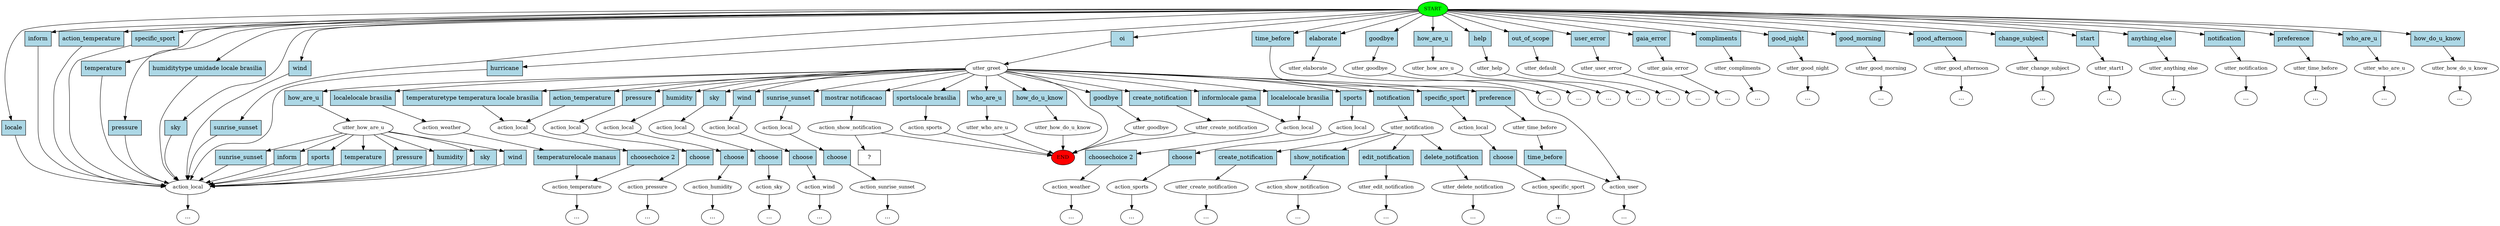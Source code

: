 digraph  {
0 [class="start active", fillcolor=green, fontsize=12, label=START, style=filled];
"-1" [class=end, fillcolor=red, fontsize=12, label=END, style=filled];
1 [class=active, fontsize=12, label=utter_greet];
2 [class="", fontsize=12, label=utter_how_are_u];
3 [class="", fontsize=12, label=action_local];
6 [class="", fontsize=12, label=action_local];
7 [class="", fontsize=12, label=action_temperature];
13 [class="", fontsize=12, label=action_local];
14 [class="", fontsize=12, label=action_pressure];
"-8" [class=ellipsis, label="..."];
17 [class="", fontsize=12, label=action_local];
18 [class="", fontsize=12, label=action_humidity];
"-10" [class=ellipsis, label="..."];
27 [class="", fontsize=12, label=action_local];
28 [class="", fontsize=12, label=action_sky];
"-14" [class=ellipsis, label="..."];
30 [class="", fontsize=12, label=action_local];
31 [class="", fontsize=12, label=action_wind];
"-15" [class=ellipsis, label="..."];
38 [class="", fontsize=12, label=action_local];
39 [class="", fontsize=12, label=action_sunrise_sunset];
"-19" [class=ellipsis, label="..."];
45 [class="", fontsize=12, label=utter_elaborate];
47 [class="", fontsize=12, label=action_local];
48 [class="", fontsize=12, label=action_weather];
"-26" [class=ellipsis, label="..."];
58 [class="", fontsize=12, label=utter_goodbye];
"-30" [class=ellipsis, label="..."];
59 [class="", fontsize=12, label=utter_how_are_u];
"-31" [class=ellipsis, label="..."];
60 [class="", fontsize=12, label=utter_help];
"-32" [class=ellipsis, label="..."];
62 [class="", fontsize=12, label=utter_default];
"-34" [class=ellipsis, label="..."];
63 [class="", fontsize=12, label=utter_user_error];
"-35" [class=ellipsis, label="..."];
64 [class="", fontsize=12, label=utter_gaia_error];
"-36" [class=ellipsis, label="..."];
65 [class="", fontsize=12, label=utter_compliments];
"-37" [class=ellipsis, label="..."];
67 [class="", fontsize=12, label=utter_goodbye];
69 [class="", fontsize=12, label=utter_good_night];
70 [class="", fontsize=12, label=utter_good_morning];
72 [class="", fontsize=12, label=utter_good_afternoon];
73 [class="", fontsize=12, label=utter_change_subject];
"-42" [class=ellipsis, label="..."];
74 [class="", fontsize=12, label=utter_start1];
75 [class="", fontsize=12, label=utter_anything_else];
"-44" [class=ellipsis, label="..."];
82 [class="", fontsize=12, label=action_local];
83 [class="", fontsize=12, label=action_sports];
84 [class="", fontsize=12, label=utter_notification];
86 [class="", fontsize=12, label=utter_notification];
87 [class="", fontsize=12, label=action_show_notification];
"-50" [class=ellipsis, label="..."];
89 [class=active, fontsize=12, label=action_show_notification];
92 [class="", fontsize=12, label=utter_edit_notification];
"-51" [class=ellipsis, label="..."];
95 [class="", fontsize=12, label=utter_delete_notification];
"-52" [class=ellipsis, label="..."];
98 [class="", fontsize=12, label=utter_create_notification];
"-53" [class=ellipsis, label="..."];
100 [class="", fontsize=12, label=utter_create_notification];
"-54" [class=ellipsis, label="..."];
"-58" [class=ellipsis, label="..."];
107 [class="", fontsize=12, label=action_weather];
"-60" [class=ellipsis, label="..."];
113 [class="", fontsize=12, label=action_sports];
118 [class="", fontsize=12, label=action_local];
119 [class="", fontsize=12, label=action_specific_sport];
"-66" [class=ellipsis, label="..."];
132 [class="", fontsize=12, label=utter_time_before];
"-69" [class=ellipsis, label="..."];
135 [class="", fontsize=12, label=action_user];
137 [class="", fontsize=12, label=utter_time_before];
"-71" [class=ellipsis, label="..."];
"-77" [class=ellipsis, label="..."];
"-78" [class=ellipsis, label="..."];
"-79" [class=ellipsis, label="..."];
"-80" [class=ellipsis, label="..."];
"-81" [class=ellipsis, label="..."];
"-82" [class=ellipsis, label="..."];
158 [class="", fontsize=12, label=utter_who_are_u];
"-83" [class=ellipsis, label="..."];
160 [class="", fontsize=12, label=utter_who_are_u];
161 [class="", fontsize=12, label=utter_how_do_u_know];
"-84" [class=ellipsis, label="..."];
163 [class="", fontsize=12, label=utter_how_do_u_know];
166 [class="intent dashed active", label="  ?  ", shape=rect];
167 [class="intent active", fillcolor=lightblue, label=oi, shape=rect, style=filled];
168 [class=intent, fillcolor=lightblue, label=elaborate, shape=rect, style=filled];
169 [class=intent, fillcolor=lightblue, label=goodbye, shape=rect, style=filled];
170 [class=intent, fillcolor=lightblue, label=how_are_u, shape=rect, style=filled];
171 [class=intent, fillcolor=lightblue, label=help, shape=rect, style=filled];
172 [class=intent, fillcolor=lightblue, label=out_of_scope, shape=rect, style=filled];
173 [class=intent, fillcolor=lightblue, label=user_error, shape=rect, style=filled];
174 [class=intent, fillcolor=lightblue, label=gaia_error, shape=rect, style=filled];
175 [class=intent, fillcolor=lightblue, label=compliments, shape=rect, style=filled];
176 [class=intent, fillcolor=lightblue, label=good_night, shape=rect, style=filled];
177 [class=intent, fillcolor=lightblue, label=good_morning, shape=rect, style=filled];
178 [class=intent, fillcolor=lightblue, label=good_afternoon, shape=rect, style=filled];
179 [class=intent, fillcolor=lightblue, label=change_subject, shape=rect, style=filled];
180 [class=intent, fillcolor=lightblue, label=start, shape=rect, style=filled];
181 [class=intent, fillcolor=lightblue, label=anything_else, shape=rect, style=filled];
182 [class=intent, fillcolor=lightblue, label=notification, shape=rect, style=filled];
183 [class=intent, fillcolor=lightblue, label=preference, shape=rect, style=filled];
184 [class=intent, fillcolor=lightblue, label=time_before, shape=rect, style=filled];
185 [class=intent, fillcolor=lightblue, label=who_are_u, shape=rect, style=filled];
186 [class=intent, fillcolor=lightblue, label=how_do_u_know, shape=rect, style=filled];
187 [class=intent, fillcolor=lightblue, label=temperature, shape=rect, style=filled];
188 [class=intent, fillcolor=lightblue, label=pressure, shape=rect, style=filled];
189 [class=intent, fillcolor=lightblue, label="humiditytype umidade locale brasilia", shape=rect, style=filled];
190 [class=intent, fillcolor=lightblue, label=sky, shape=rect, style=filled];
191 [class=intent, fillcolor=lightblue, label=wind, shape=rect, style=filled];
192 [class=intent, fillcolor=lightblue, label=sunrise_sunset, shape=rect, style=filled];
193 [class=intent, fillcolor=lightblue, label=hurricane, shape=rect, style=filled];
194 [class=intent, fillcolor=lightblue, label=locale, shape=rect, style=filled];
195 [class=intent, fillcolor=lightblue, label=inform, shape=rect, style=filled];
196 [class=intent, fillcolor=lightblue, label=action_temperature, shape=rect, style=filled];
197 [class=intent, fillcolor=lightblue, label=specific_sport, shape=rect, style=filled];
198 [class=intent, fillcolor=lightblue, label=how_are_u, shape=rect, style=filled];
199 [class=intent, fillcolor=lightblue, label="temperaturetype temperatura locale brasilia", shape=rect, style=filled];
200 [class=intent, fillcolor=lightblue, label=action_temperature, shape=rect, style=filled];
201 [class=intent, fillcolor=lightblue, label=pressure, shape=rect, style=filled];
202 [class=intent, fillcolor=lightblue, label=humidity, shape=rect, style=filled];
203 [class=intent, fillcolor=lightblue, label=sky, shape=rect, style=filled];
204 [class=intent, fillcolor=lightblue, label=wind, shape=rect, style=filled];
205 [class=intent, fillcolor=lightblue, label=sunrise_sunset, shape=rect, style=filled];
206 [class=intent, fillcolor=lightblue, label="informlocale gama", shape=rect, style=filled];
207 [class=intent, fillcolor=lightblue, label="localelocale brasilia", shape=rect, style=filled];
208 [class=intent, fillcolor=lightblue, label=goodbye, shape=rect, style=filled];
209 [class=intent, fillcolor=lightblue, label=sports, shape=rect, style=filled];
210 [class=intent, fillcolor=lightblue, label=notification, shape=rect, style=filled];
211 [class="intent active", fillcolor=lightblue, label="mostrar notificacao", shape=rect, style=filled];
212 [class=intent, fillcolor=lightblue, label=create_notification, shape=rect, style=filled];
213 [class=intent, fillcolor=lightblue, label="localelocale brasilia", shape=rect, style=filled];
214 [class=intent, fillcolor=lightblue, label="sportslocale brasilia", shape=rect, style=filled];
215 [class=intent, fillcolor=lightblue, label=specific_sport, shape=rect, style=filled];
216 [class=intent, fillcolor=lightblue, label=preference, shape=rect, style=filled];
217 [class=intent, fillcolor=lightblue, label=who_are_u, shape=rect, style=filled];
218 [class=intent, fillcolor=lightblue, label=how_do_u_know, shape=rect, style=filled];
219 [class=intent, fillcolor=lightblue, label=temperature, shape=rect, style=filled];
220 [class=intent, fillcolor=lightblue, label=pressure, shape=rect, style=filled];
221 [class=intent, fillcolor=lightblue, label=humidity, shape=rect, style=filled];
222 [class=intent, fillcolor=lightblue, label=sky, shape=rect, style=filled];
223 [class=intent, fillcolor=lightblue, label=wind, shape=rect, style=filled];
224 [class=intent, fillcolor=lightblue, label=sunrise_sunset, shape=rect, style=filled];
225 [class=intent, fillcolor=lightblue, label=inform, shape=rect, style=filled];
226 [class=intent, fillcolor=lightblue, label=sports, shape=rect, style=filled];
227 [class=intent, fillcolor=lightblue, label="choosechoice 2", shape=rect, style=filled];
228 [class=intent, fillcolor=lightblue, label=choose, shape=rect, style=filled];
229 [class=intent, fillcolor=lightblue, label=choose, shape=rect, style=filled];
230 [class=intent, fillcolor=lightblue, label=choose, shape=rect, style=filled];
231 [class=intent, fillcolor=lightblue, label=choose, shape=rect, style=filled];
232 [class=intent, fillcolor=lightblue, label=choose, shape=rect, style=filled];
233 [class=intent, fillcolor=lightblue, label="choosechoice 2", shape=rect, style=filled];
234 [class=intent, fillcolor=lightblue, label=choose, shape=rect, style=filled];
235 [class=intent, fillcolor=lightblue, label=show_notification, shape=rect, style=filled];
236 [class=intent, fillcolor=lightblue, label=edit_notification, shape=rect, style=filled];
237 [class=intent, fillcolor=lightblue, label=delete_notification, shape=rect, style=filled];
238 [class=intent, fillcolor=lightblue, label=create_notification, shape=rect, style=filled];
239 [class=intent, fillcolor=lightblue, label="temperaturelocale manaus", shape=rect, style=filled];
240 [class=intent, fillcolor=lightblue, label=choose, shape=rect, style=filled];
241 [class=intent, fillcolor=lightblue, label=time_before, shape=rect, style=filled];
0 -> 167  [class=active, key=0];
0 -> 168  [class="", key=0];
0 -> 169  [class="", key=0];
0 -> 170  [class="", key=0];
0 -> 171  [class="", key=0];
0 -> 172  [class="", key=0];
0 -> 173  [class="", key=0];
0 -> 174  [class="", key=0];
0 -> 175  [class="", key=0];
0 -> 176  [class="", key=0];
0 -> 177  [class="", key=0];
0 -> 178  [class="", key=0];
0 -> 179  [class="", key=0];
0 -> 180  [class="", key=0];
0 -> 181  [class="", key=0];
0 -> 182  [class="", key=0];
0 -> 183  [class="", key=0];
0 -> 184  [class="", key=0];
0 -> 185  [class="", key=0];
0 -> 186  [class="", key=0];
0 -> 187  [class="", key=0];
0 -> 188  [class="", key=0];
0 -> 189  [class="", key=0];
0 -> 190  [class="", key=0];
0 -> 191  [class="", key=0];
0 -> 192  [class="", key=0];
0 -> 193  [class="", key=0];
0 -> 194  [class="", key=0];
0 -> 195  [class="", key=0];
0 -> 196  [class="", key=0];
0 -> 197  [class="", key=0];
1 -> "-1"  [class="", key=NONE, label=""];
1 -> 198  [class="", key=0];
1 -> 199  [class="", key=0];
1 -> 200  [class="", key=0];
1 -> 201  [class="", key=0];
1 -> 202  [class="", key=0];
1 -> 203  [class="", key=0];
1 -> 204  [class="", key=0];
1 -> 205  [class="", key=0];
1 -> 206  [class="", key=0];
1 -> 207  [class="", key=0];
1 -> 208  [class="", key=0];
1 -> 209  [class="", key=0];
1 -> 210  [class="", key=0];
1 -> 211  [class=active, key=0];
1 -> 212  [class="", key=0];
1 -> 213  [class="", key=0];
1 -> 214  [class="", key=0];
1 -> 215  [class="", key=0];
1 -> 216  [class="", key=0];
1 -> 217  [class="", key=0];
1 -> 218  [class="", key=0];
2 -> 219  [class="", key=0];
2 -> 220  [class="", key=0];
2 -> 221  [class="", key=0];
2 -> 222  [class="", key=0];
2 -> 223  [class="", key=0];
2 -> 224  [class="", key=0];
2 -> 225  [class="", key=0];
2 -> 226  [class="", key=0];
3 -> "-81"  [class="", key=NONE, label=""];
6 -> 227  [class="", key=0];
7 -> "-60"  [class="", key=NONE, label=""];
13 -> 228  [class="", key=0];
14 -> "-8"  [class="", key=NONE, label=""];
17 -> 229  [class="", key=0];
18 -> "-10"  [class="", key=NONE, label=""];
27 -> 230  [class="", key=0];
28 -> "-14"  [class="", key=NONE, label=""];
30 -> 231  [class="", key=0];
31 -> "-15"  [class="", key=NONE, label=""];
38 -> 232  [class="", key=0];
39 -> "-19"  [class="", key=NONE, label=""];
45 -> "-26"  [class="", key=NONE, label=""];
47 -> 233  [class="", key=0];
48 -> "-66"  [class="", key=NONE, label=""];
58 -> "-30"  [class="", key=NONE, label=""];
59 -> "-31"  [class="", key=NONE, label=""];
60 -> "-32"  [class="", key=NONE, label=""];
62 -> "-34"  [class="", key=NONE, label=""];
63 -> "-35"  [class="", key=NONE, label=""];
64 -> "-36"  [class="", key=NONE, label=""];
65 -> "-37"  [class="", key=NONE, label=""];
67 -> "-1"  [class="", key=NONE, label=""];
69 -> "-79"  [class="", key=NONE, label=""];
70 -> "-77"  [class="", key=NONE, label=""];
72 -> "-80"  [class="", key=NONE, label=""];
73 -> "-42"  [class="", key=NONE, label=""];
74 -> "-54"  [class="", key=NONE, label=""];
75 -> "-44"  [class="", key=NONE, label=""];
82 -> 234  [class="", key=0];
83 -> "-78"  [class="", key=NONE, label=""];
84 -> "-58"  [class="", key=NONE, label=""];
86 -> 235  [class="", key=0];
86 -> 236  [class="", key=0];
86 -> 237  [class="", key=0];
86 -> 238  [class="", key=0];
87 -> "-50"  [class="", key=NONE, label=""];
89 -> "-1"  [class="", key=NONE, label=""];
89 -> 166  [class=active, key=NONE, label=""];
92 -> "-51"  [class="", key=NONE, label=""];
95 -> "-52"  [class="", key=NONE, label=""];
98 -> "-53"  [class="", key=NONE, label=""];
100 -> "-1"  [class="", key=NONE, label=""];
107 -> 239  [class="", key=0];
113 -> "-1"  [class="", key=NONE, label=""];
118 -> 240  [class="", key=0];
119 -> "-82"  [class="", key=NONE, label=""];
132 -> "-69"  [class="", key=NONE, label=""];
135 -> "-71"  [class="", key=NONE, label=""];
137 -> 241  [class="", key=0];
158 -> "-83"  [class="", key=NONE, label=""];
160 -> "-1"  [class="", key=NONE, label=""];
161 -> "-84"  [class="", key=NONE, label=""];
163 -> "-1"  [class="", key=NONE, label=""];
167 -> 1  [class=active, key=0];
168 -> 45  [class="", key=0];
169 -> 58  [class="", key=0];
170 -> 59  [class="", key=0];
171 -> 60  [class="", key=0];
172 -> 62  [class="", key=0];
173 -> 63  [class="", key=0];
174 -> 64  [class="", key=0];
175 -> 65  [class="", key=0];
176 -> 69  [class="", key=0];
177 -> 70  [class="", key=0];
178 -> 72  [class="", key=0];
179 -> 73  [class="", key=0];
180 -> 74  [class="", key=0];
181 -> 75  [class="", key=0];
182 -> 84  [class="", key=0];
183 -> 132  [class="", key=0];
184 -> 135  [class="", key=0];
185 -> 158  [class="", key=0];
186 -> 161  [class="", key=0];
187 -> 3  [class="", key=0];
188 -> 3  [class="", key=0];
189 -> 3  [class="", key=0];
190 -> 3  [class="", key=0];
191 -> 3  [class="", key=0];
192 -> 3  [class="", key=0];
193 -> 3  [class="", key=0];
194 -> 3  [class="", key=0];
195 -> 3  [class="", key=0];
196 -> 3  [class="", key=0];
197 -> 3  [class="", key=0];
198 -> 2  [class="", key=0];
199 -> 6  [class="", key=0];
200 -> 6  [class="", key=0];
201 -> 13  [class="", key=0];
202 -> 17  [class="", key=0];
203 -> 27  [class="", key=0];
204 -> 30  [class="", key=0];
205 -> 38  [class="", key=0];
206 -> 47  [class="", key=0];
207 -> 47  [class="", key=0];
208 -> 67  [class="", key=0];
209 -> 82  [class="", key=0];
210 -> 86  [class="", key=0];
211 -> 89  [class=active, key=0];
212 -> 100  [class="", key=0];
213 -> 107  [class="", key=0];
214 -> 113  [class="", key=0];
215 -> 118  [class="", key=0];
216 -> 137  [class="", key=0];
217 -> 160  [class="", key=0];
218 -> 163  [class="", key=0];
219 -> 3  [class="", key=0];
220 -> 3  [class="", key=0];
221 -> 3  [class="", key=0];
222 -> 3  [class="", key=0];
223 -> 3  [class="", key=0];
224 -> 3  [class="", key=0];
225 -> 3  [class="", key=0];
226 -> 3  [class="", key=0];
227 -> 7  [class="", key=0];
228 -> 14  [class="", key=0];
229 -> 18  [class="", key=0];
230 -> 28  [class="", key=0];
231 -> 31  [class="", key=0];
232 -> 39  [class="", key=0];
233 -> 48  [class="", key=0];
234 -> 83  [class="", key=0];
235 -> 87  [class="", key=0];
236 -> 92  [class="", key=0];
237 -> 95  [class="", key=0];
238 -> 98  [class="", key=0];
239 -> 7  [class="", key=0];
240 -> 119  [class="", key=0];
241 -> 135  [class="", key=0];
}
